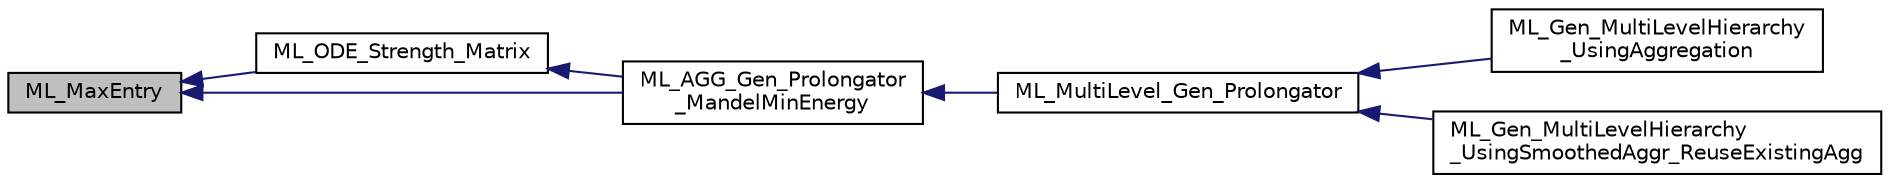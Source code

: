 digraph "ML_MaxEntry"
{
  edge [fontname="Helvetica",fontsize="10",labelfontname="Helvetica",labelfontsize="10"];
  node [fontname="Helvetica",fontsize="10",shape=record];
  rankdir="LR";
  Node536 [label="ML_MaxEntry",height=0.2,width=0.4,color="black", fillcolor="grey75", style="filled", fontcolor="black"];
  Node536 -> Node537 [dir="back",color="midnightblue",fontsize="10",style="solid",fontname="Helvetica"];
  Node537 [label="ML_ODE_Strength_Matrix",height=0.2,width=0.4,color="black", fillcolor="white", style="filled",URL="$d3/d4f/ml__agg__min__energy_8h.html#a1254bae810e808cd0c72984aa235dcc7"];
  Node537 -> Node538 [dir="back",color="midnightblue",fontsize="10",style="solid",fontname="Helvetica"];
  Node538 [label="ML_AGG_Gen_Prolongator\l_MandelMinEnergy",height=0.2,width=0.4,color="black", fillcolor="white", style="filled",URL="$d3/d4f/ml__agg__min__energy_8h.html#ad06158a73f2f0dddc7afa10c21f8c1fe"];
  Node538 -> Node539 [dir="back",color="midnightblue",fontsize="10",style="solid",fontname="Helvetica"];
  Node539 [label="ML_MultiLevel_Gen_Prolongator",height=0.2,width=0.4,color="black", fillcolor="white", style="filled",URL="$d0/d33/ml__agg__gen_p_8h.html#a69d5fe24f9b1bfc2267c54124b8d6e54"];
  Node539 -> Node540 [dir="back",color="midnightblue",fontsize="10",style="solid",fontname="Helvetica"];
  Node540 [label="ML_Gen_MultiLevelHierarchy\l_UsingAggregation",height=0.2,width=0.4,color="black", fillcolor="white", style="filled",URL="$d0/d33/ml__agg__gen_p_8h.html#ae7d1b526f0441504fca9924114c35306"];
  Node539 -> Node541 [dir="back",color="midnightblue",fontsize="10",style="solid",fontname="Helvetica"];
  Node541 [label="ML_Gen_MultiLevelHierarchy\l_UsingSmoothedAggr_ReuseExistingAgg",height=0.2,width=0.4,color="black", fillcolor="white", style="filled",URL="$d0/d33/ml__agg__gen_p_8h.html#a401a0ca1f24bd136d5fcf880b4a85a2e"];
  Node536 -> Node538 [dir="back",color="midnightblue",fontsize="10",style="solid",fontname="Helvetica"];
}
